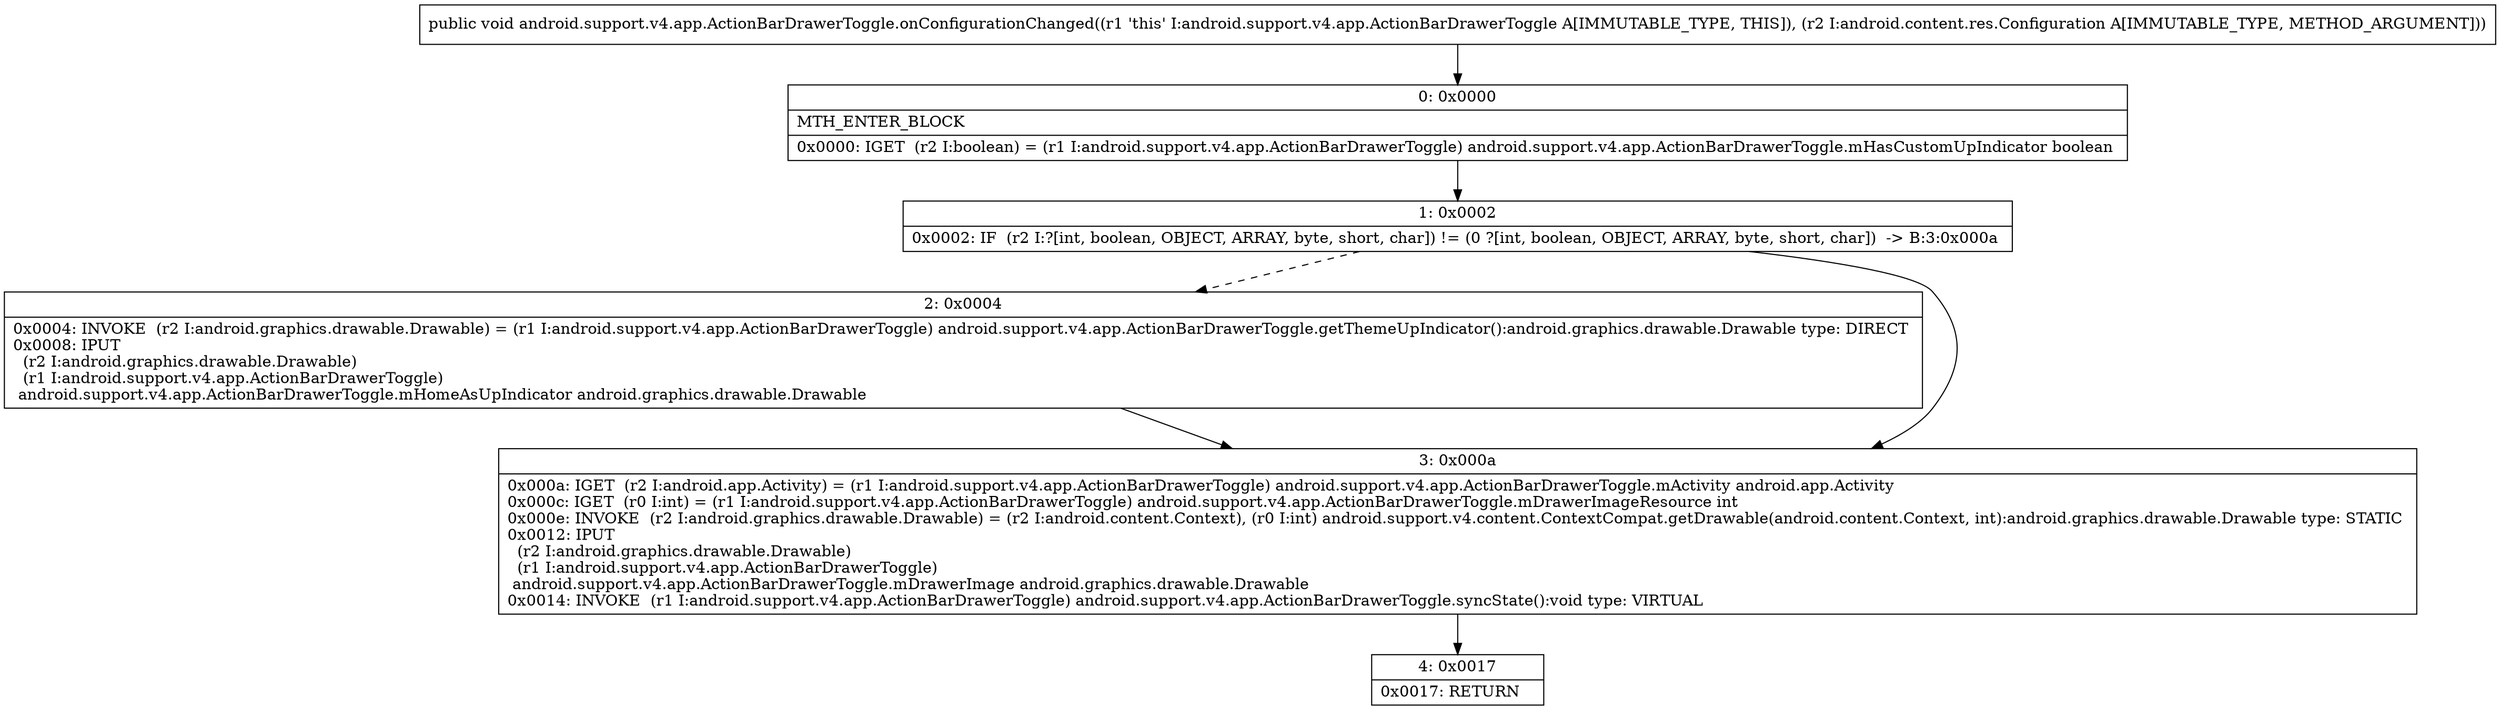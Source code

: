 digraph "CFG forandroid.support.v4.app.ActionBarDrawerToggle.onConfigurationChanged(Landroid\/content\/res\/Configuration;)V" {
Node_0 [shape=record,label="{0\:\ 0x0000|MTH_ENTER_BLOCK\l|0x0000: IGET  (r2 I:boolean) = (r1 I:android.support.v4.app.ActionBarDrawerToggle) android.support.v4.app.ActionBarDrawerToggle.mHasCustomUpIndicator boolean \l}"];
Node_1 [shape=record,label="{1\:\ 0x0002|0x0002: IF  (r2 I:?[int, boolean, OBJECT, ARRAY, byte, short, char]) != (0 ?[int, boolean, OBJECT, ARRAY, byte, short, char])  \-\> B:3:0x000a \l}"];
Node_2 [shape=record,label="{2\:\ 0x0004|0x0004: INVOKE  (r2 I:android.graphics.drawable.Drawable) = (r1 I:android.support.v4.app.ActionBarDrawerToggle) android.support.v4.app.ActionBarDrawerToggle.getThemeUpIndicator():android.graphics.drawable.Drawable type: DIRECT \l0x0008: IPUT  \l  (r2 I:android.graphics.drawable.Drawable)\l  (r1 I:android.support.v4.app.ActionBarDrawerToggle)\l android.support.v4.app.ActionBarDrawerToggle.mHomeAsUpIndicator android.graphics.drawable.Drawable \l}"];
Node_3 [shape=record,label="{3\:\ 0x000a|0x000a: IGET  (r2 I:android.app.Activity) = (r1 I:android.support.v4.app.ActionBarDrawerToggle) android.support.v4.app.ActionBarDrawerToggle.mActivity android.app.Activity \l0x000c: IGET  (r0 I:int) = (r1 I:android.support.v4.app.ActionBarDrawerToggle) android.support.v4.app.ActionBarDrawerToggle.mDrawerImageResource int \l0x000e: INVOKE  (r2 I:android.graphics.drawable.Drawable) = (r2 I:android.content.Context), (r0 I:int) android.support.v4.content.ContextCompat.getDrawable(android.content.Context, int):android.graphics.drawable.Drawable type: STATIC \l0x0012: IPUT  \l  (r2 I:android.graphics.drawable.Drawable)\l  (r1 I:android.support.v4.app.ActionBarDrawerToggle)\l android.support.v4.app.ActionBarDrawerToggle.mDrawerImage android.graphics.drawable.Drawable \l0x0014: INVOKE  (r1 I:android.support.v4.app.ActionBarDrawerToggle) android.support.v4.app.ActionBarDrawerToggle.syncState():void type: VIRTUAL \l}"];
Node_4 [shape=record,label="{4\:\ 0x0017|0x0017: RETURN   \l}"];
MethodNode[shape=record,label="{public void android.support.v4.app.ActionBarDrawerToggle.onConfigurationChanged((r1 'this' I:android.support.v4.app.ActionBarDrawerToggle A[IMMUTABLE_TYPE, THIS]), (r2 I:android.content.res.Configuration A[IMMUTABLE_TYPE, METHOD_ARGUMENT])) }"];
MethodNode -> Node_0;
Node_0 -> Node_1;
Node_1 -> Node_2[style=dashed];
Node_1 -> Node_3;
Node_2 -> Node_3;
Node_3 -> Node_4;
}

